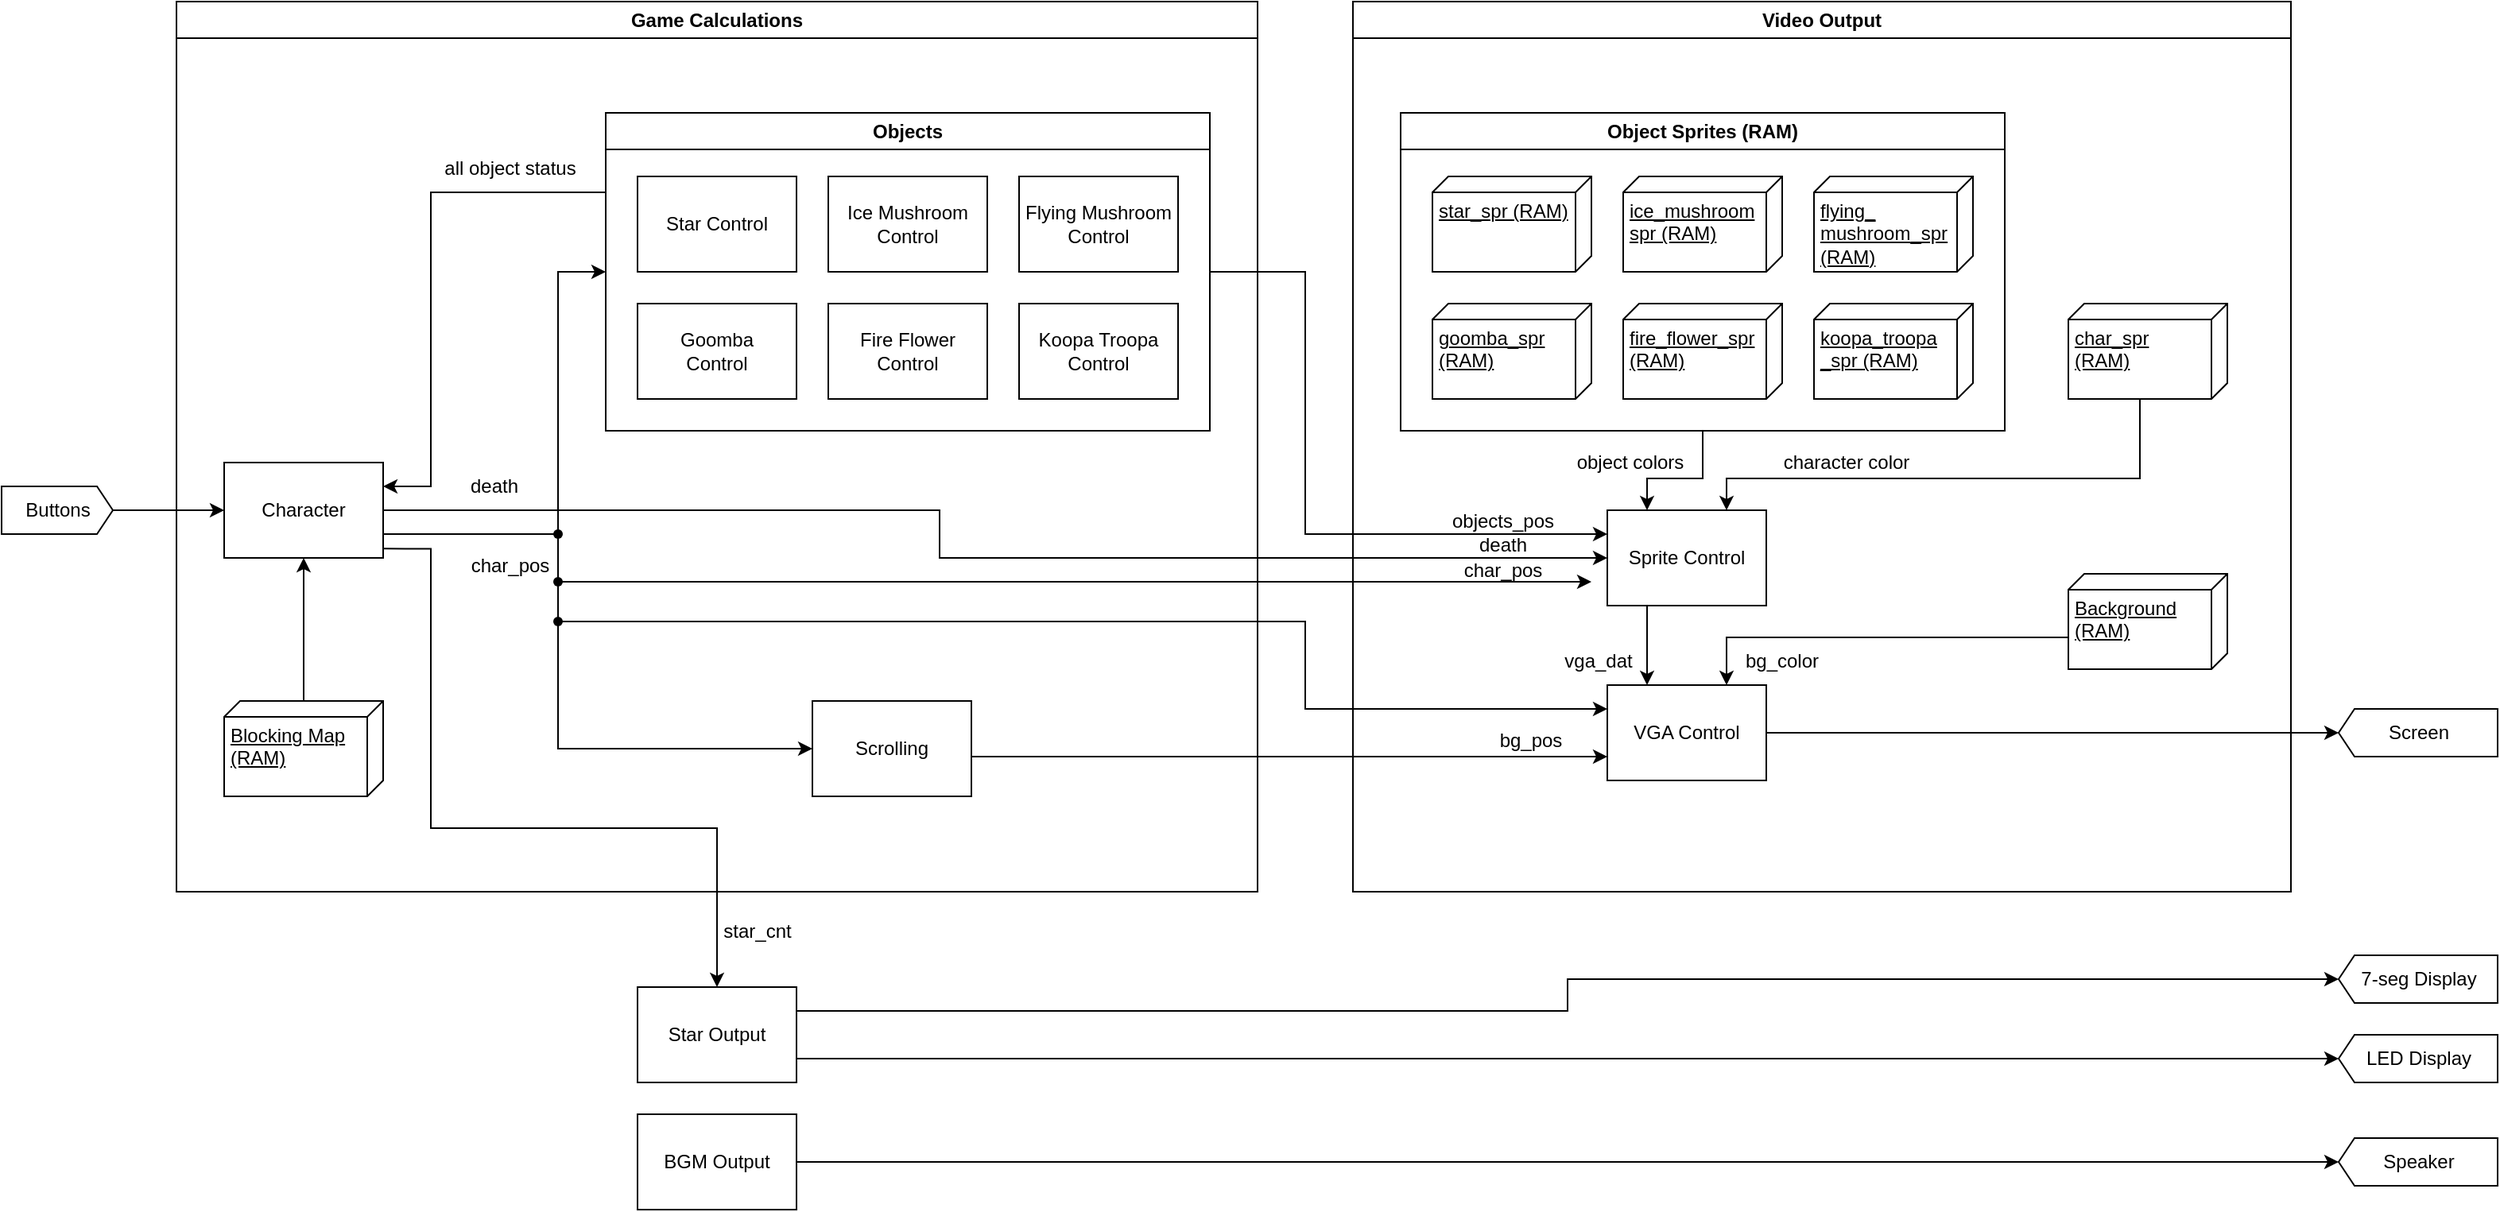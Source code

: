 <mxfile version="24.4.8" type="device">
  <diagram name="Page-1" id="mCAS3zWS1jq8F9CTMOA5">
    <mxGraphModel dx="623" dy="1061" grid="0" gridSize="10" guides="1" tooltips="1" connect="1" arrows="1" fold="1" page="1" pageScale="1" pageWidth="1600" pageHeight="900" background="#ffffff" math="0" shadow="0">
      <root>
        <mxCell id="0" />
        <mxCell id="1" parent="0" />
        <mxCell id="n9SyXKmSAYaJPbStBQAH-39" style="edgeStyle=orthogonalEdgeStyle;rounded=0;orthogonalLoop=1;jettySize=auto;html=1;exitX=0;exitY=0.25;exitDx=0;exitDy=0;entryX=1;entryY=0.25;entryDx=0;entryDy=0;" edge="1" parent="1" source="n9SyXKmSAYaJPbStBQAH-7" target="n9SyXKmSAYaJPbStBQAH-17">
          <mxGeometry relative="1" as="geometry">
            <Array as="points">
              <mxPoint x="280" y="190" />
              <mxPoint x="280" y="375" />
            </Array>
          </mxGeometry>
        </mxCell>
        <mxCell id="n9SyXKmSAYaJPbStBQAH-35" style="edgeStyle=orthogonalEdgeStyle;rounded=0;orthogonalLoop=1;jettySize=auto;html=1;exitX=1;exitY=0.75;exitDx=0;exitDy=0;entryX=0;entryY=0.5;entryDx=0;entryDy=0;" edge="1" parent="1" source="n9SyXKmSAYaJPbStBQAH-17" target="n9SyXKmSAYaJPbStBQAH-27">
          <mxGeometry relative="1" as="geometry">
            <mxPoint x="350" y="510" as="targetPoint" />
            <Array as="points">
              <mxPoint x="360" y="405" />
              <mxPoint x="360" y="540" />
            </Array>
          </mxGeometry>
        </mxCell>
        <mxCell id="n9SyXKmSAYaJPbStBQAH-38" style="edgeStyle=orthogonalEdgeStyle;rounded=0;orthogonalLoop=1;jettySize=auto;html=1;exitX=1;exitY=0.75;exitDx=0;exitDy=0;entryX=0;entryY=0.5;entryDx=0;entryDy=0;" edge="1" parent="1" source="n9SyXKmSAYaJPbStBQAH-17" target="n9SyXKmSAYaJPbStBQAH-7">
          <mxGeometry relative="1" as="geometry">
            <Array as="points">
              <mxPoint x="360" y="405" />
              <mxPoint x="360" y="240" />
            </Array>
          </mxGeometry>
        </mxCell>
        <mxCell id="n9SyXKmSAYaJPbStBQAH-64" style="edgeStyle=orthogonalEdgeStyle;rounded=0;orthogonalLoop=1;jettySize=auto;html=1;exitDx=0;exitDy=0;entryX=0;entryY=0.25;entryDx=0;entryDy=0;" edge="1" parent="1" source="n9SyXKmSAYaJPbStBQAH-74" target="n9SyXKmSAYaJPbStBQAH-42">
          <mxGeometry relative="1" as="geometry">
            <Array as="points">
              <mxPoint x="830" y="460" />
              <mxPoint x="830" y="515" />
            </Array>
          </mxGeometry>
        </mxCell>
        <mxCell id="n9SyXKmSAYaJPbStBQAH-76" style="edgeStyle=orthogonalEdgeStyle;rounded=0;orthogonalLoop=1;jettySize=auto;html=1;exitX=1;exitY=0.5;exitDx=0;exitDy=0;entryX=0;entryY=0.5;entryDx=0;entryDy=0;" edge="1" parent="1" source="n9SyXKmSAYaJPbStBQAH-17" target="n9SyXKmSAYaJPbStBQAH-43">
          <mxGeometry relative="1" as="geometry">
            <Array as="points">
              <mxPoint x="600" y="390" />
              <mxPoint x="600" y="420" />
            </Array>
          </mxGeometry>
        </mxCell>
        <mxCell id="n9SyXKmSAYaJPbStBQAH-121" style="edgeStyle=orthogonalEdgeStyle;rounded=0;orthogonalLoop=1;jettySize=auto;html=1;exitX=1.005;exitY=0.903;exitDx=0;exitDy=0;entryX=0.5;entryY=0;entryDx=0;entryDy=0;exitPerimeter=0;" edge="1" parent="1" source="n9SyXKmSAYaJPbStBQAH-17" target="n9SyXKmSAYaJPbStBQAH-110">
          <mxGeometry relative="1" as="geometry">
            <Array as="points">
              <mxPoint x="280" y="414" />
              <mxPoint x="280" y="590" />
              <mxPoint x="460" y="590" />
            </Array>
          </mxGeometry>
        </mxCell>
        <mxCell id="n9SyXKmSAYaJPbStBQAH-17" value="Character" style="rounded=0;whiteSpace=wrap;html=1;" vertex="1" parent="1">
          <mxGeometry x="150" y="360" width="100" height="60" as="geometry" />
        </mxCell>
        <mxCell id="n9SyXKmSAYaJPbStBQAH-31" style="edgeStyle=orthogonalEdgeStyle;rounded=0;orthogonalLoop=1;jettySize=auto;html=1;exitX=0;exitY=0;exitDx=0;exitDy=50;exitPerimeter=0;entryX=0.5;entryY=1;entryDx=0;entryDy=0;" edge="1" parent="1" source="n9SyXKmSAYaJPbStBQAH-19" target="n9SyXKmSAYaJPbStBQAH-17">
          <mxGeometry relative="1" as="geometry" />
        </mxCell>
        <mxCell id="n9SyXKmSAYaJPbStBQAH-93" style="edgeStyle=orthogonalEdgeStyle;rounded=0;orthogonalLoop=1;jettySize=auto;html=1;exitX=0;exitY=0;exitDx=60;exitDy=55;exitPerimeter=0;entryX=0.75;entryY=0;entryDx=0;entryDy=0;" edge="1" parent="1" source="n9SyXKmSAYaJPbStBQAH-20" target="n9SyXKmSAYaJPbStBQAH-43">
          <mxGeometry relative="1" as="geometry">
            <Array as="points">
              <mxPoint x="1355" y="370" />
              <mxPoint x="1095" y="370" />
            </Array>
          </mxGeometry>
        </mxCell>
        <mxCell id="n9SyXKmSAYaJPbStBQAH-20" value="char_spr (RAM)" style="verticalAlign=top;align=left;spacingTop=8;spacingLeft=2;spacingRight=12;shape=cube;size=10;direction=south;fontStyle=4;html=1;whiteSpace=wrap;" vertex="1" parent="1">
          <mxGeometry x="1310" y="260" width="100" height="60" as="geometry" />
        </mxCell>
        <mxCell id="n9SyXKmSAYaJPbStBQAH-30" style="edgeStyle=orthogonalEdgeStyle;rounded=0;orthogonalLoop=1;jettySize=auto;html=1;exitX=1;exitY=0.5;exitDx=0;exitDy=0;exitPerimeter=0;" edge="1" parent="1" source="n9SyXKmSAYaJPbStBQAH-21" target="n9SyXKmSAYaJPbStBQAH-17">
          <mxGeometry relative="1" as="geometry" />
        </mxCell>
        <mxCell id="n9SyXKmSAYaJPbStBQAH-21" value="Buttons" style="html=1;shadow=0;dashed=0;align=center;verticalAlign=middle;shape=mxgraph.arrows2.arrow;dy=0;dx=10;notch=0;" vertex="1" parent="1">
          <mxGeometry x="10" y="375" width="70" height="30" as="geometry" />
        </mxCell>
        <mxCell id="n9SyXKmSAYaJPbStBQAH-23" value="Screen" style="html=1;shadow=0;dashed=0;align=center;verticalAlign=middle;shape=mxgraph.arrows2.arrow;dy=0;dx=10;notch=0;direction=west;" vertex="1" parent="1">
          <mxGeometry x="1480" y="515" width="100" height="30" as="geometry" />
        </mxCell>
        <mxCell id="n9SyXKmSAYaJPbStBQAH-24" value="7-seg Display" style="html=1;shadow=0;dashed=0;align=center;verticalAlign=middle;shape=mxgraph.arrows2.arrow;dy=0;dx=10;notch=0;direction=west;" vertex="1" parent="1">
          <mxGeometry x="1480" y="670" width="100" height="30" as="geometry" />
        </mxCell>
        <mxCell id="n9SyXKmSAYaJPbStBQAH-25" value="Speaker" style="html=1;shadow=0;dashed=0;align=center;verticalAlign=middle;shape=mxgraph.arrows2.arrow;dy=0;dx=10;notch=0;direction=west;" vertex="1" parent="1">
          <mxGeometry x="1480" y="785" width="100" height="30" as="geometry" />
        </mxCell>
        <mxCell id="n9SyXKmSAYaJPbStBQAH-42" value="VGA Control" style="rounded=0;whiteSpace=wrap;html=1;" vertex="1" parent="1">
          <mxGeometry x="1020" y="500" width="100" height="60" as="geometry" />
        </mxCell>
        <mxCell id="n9SyXKmSAYaJPbStBQAH-108" style="edgeStyle=orthogonalEdgeStyle;rounded=0;orthogonalLoop=1;jettySize=auto;html=1;exitX=0.25;exitY=1;exitDx=0;exitDy=0;entryX=0.25;entryY=0;entryDx=0;entryDy=0;" edge="1" parent="1" source="n9SyXKmSAYaJPbStBQAH-43" target="n9SyXKmSAYaJPbStBQAH-42">
          <mxGeometry relative="1" as="geometry" />
        </mxCell>
        <mxCell id="n9SyXKmSAYaJPbStBQAH-43" value="Sprite Control" style="rounded=0;whiteSpace=wrap;html=1;" vertex="1" parent="1">
          <mxGeometry x="1020" y="390" width="100" height="60" as="geometry" />
        </mxCell>
        <mxCell id="n9SyXKmSAYaJPbStBQAH-44" value="Game Calculations" style="swimlane;whiteSpace=wrap;html=1;" vertex="1" parent="1">
          <mxGeometry x="120" y="70" width="680" height="560" as="geometry" />
        </mxCell>
        <mxCell id="n9SyXKmSAYaJPbStBQAH-27" value="Scrolling" style="rounded=0;whiteSpace=wrap;html=1;" vertex="1" parent="n9SyXKmSAYaJPbStBQAH-44">
          <mxGeometry x="400" y="440" width="100" height="60" as="geometry" />
        </mxCell>
        <mxCell id="n9SyXKmSAYaJPbStBQAH-7" value="Objects" style="swimlane;whiteSpace=wrap;html=1;" vertex="1" parent="n9SyXKmSAYaJPbStBQAH-44">
          <mxGeometry x="270" y="70" width="380" height="200" as="geometry">
            <mxRectangle x="560" y="10" width="80" height="30" as="alternateBounds" />
          </mxGeometry>
        </mxCell>
        <mxCell id="n9SyXKmSAYaJPbStBQAH-1" value="Star Control" style="rounded=0;whiteSpace=wrap;html=1;" vertex="1" parent="n9SyXKmSAYaJPbStBQAH-7">
          <mxGeometry x="20" y="40" width="100" height="60" as="geometry" />
        </mxCell>
        <mxCell id="n9SyXKmSAYaJPbStBQAH-10" value="Goomba&lt;div&gt;Control&lt;/div&gt;" style="rounded=0;whiteSpace=wrap;html=1;" vertex="1" parent="n9SyXKmSAYaJPbStBQAH-7">
          <mxGeometry x="20" y="120" width="100" height="60" as="geometry" />
        </mxCell>
        <mxCell id="n9SyXKmSAYaJPbStBQAH-11" value="Ice Mushroom&lt;div&gt;Control&lt;/div&gt;" style="rounded=0;whiteSpace=wrap;html=1;" vertex="1" parent="n9SyXKmSAYaJPbStBQAH-7">
          <mxGeometry x="140" y="40" width="100" height="60" as="geometry" />
        </mxCell>
        <mxCell id="n9SyXKmSAYaJPbStBQAH-12" value="Fire Flower&lt;div&gt;Control&lt;/div&gt;" style="rounded=0;whiteSpace=wrap;html=1;" vertex="1" parent="n9SyXKmSAYaJPbStBQAH-7">
          <mxGeometry x="140" y="120" width="100" height="60" as="geometry" />
        </mxCell>
        <mxCell id="n9SyXKmSAYaJPbStBQAH-13" value="Flying Mushroom&lt;div&gt;Control&lt;/div&gt;" style="rounded=0;whiteSpace=wrap;html=1;" vertex="1" parent="n9SyXKmSAYaJPbStBQAH-7">
          <mxGeometry x="260" y="40" width="100" height="60" as="geometry" />
        </mxCell>
        <mxCell id="n9SyXKmSAYaJPbStBQAH-14" value="Koopa Troopa&lt;div&gt;Control&lt;/div&gt;" style="rounded=0;whiteSpace=wrap;html=1;" vertex="1" parent="n9SyXKmSAYaJPbStBQAH-7">
          <mxGeometry x="260" y="120" width="100" height="60" as="geometry" />
        </mxCell>
        <mxCell id="n9SyXKmSAYaJPbStBQAH-41" value="all object status" style="text;html=1;align=center;verticalAlign=middle;whiteSpace=wrap;rounded=0;" vertex="1" parent="n9SyXKmSAYaJPbStBQAH-44">
          <mxGeometry x="160" y="90" width="100" height="30" as="geometry" />
        </mxCell>
        <mxCell id="n9SyXKmSAYaJPbStBQAH-77" value="death" style="text;html=1;align=center;verticalAlign=middle;whiteSpace=wrap;rounded=0;" vertex="1" parent="n9SyXKmSAYaJPbStBQAH-44">
          <mxGeometry x="170" y="290" width="60" height="30" as="geometry" />
        </mxCell>
        <mxCell id="n9SyXKmSAYaJPbStBQAH-78" value="char_pos" style="text;html=1;align=center;verticalAlign=middle;whiteSpace=wrap;rounded=0;" vertex="1" parent="n9SyXKmSAYaJPbStBQAH-44">
          <mxGeometry x="180" y="340" width="60" height="30" as="geometry" />
        </mxCell>
        <mxCell id="n9SyXKmSAYaJPbStBQAH-19" value="Blocking Map (RAM)" style="verticalAlign=top;align=left;spacingTop=8;spacingLeft=2;spacingRight=12;shape=cube;size=10;direction=south;fontStyle=4;html=1;whiteSpace=wrap;" vertex="1" parent="n9SyXKmSAYaJPbStBQAH-44">
          <mxGeometry x="30" y="440" width="100" height="60" as="geometry" />
        </mxCell>
        <mxCell id="n9SyXKmSAYaJPbStBQAH-109" style="edgeStyle=orthogonalEdgeStyle;rounded=0;orthogonalLoop=1;jettySize=auto;html=1;exitX=0;exitY=0;exitDx=35;exitDy=100;exitPerimeter=0;entryX=0.75;entryY=0;entryDx=0;entryDy=0;" edge="1" parent="1" source="n9SyXKmSAYaJPbStBQAH-47" target="n9SyXKmSAYaJPbStBQAH-42">
          <mxGeometry relative="1" as="geometry">
            <Array as="points">
              <mxPoint x="1310" y="470" />
              <mxPoint x="1095" y="470" />
            </Array>
          </mxGeometry>
        </mxCell>
        <mxCell id="n9SyXKmSAYaJPbStBQAH-47" value="Background&lt;div&gt;(RAM)&lt;/div&gt;" style="verticalAlign=top;align=left;spacingTop=8;spacingLeft=2;spacingRight=12;shape=cube;size=10;direction=south;fontStyle=4;html=1;whiteSpace=wrap;" vertex="1" parent="1">
          <mxGeometry x="1310" y="430" width="100" height="60" as="geometry" />
        </mxCell>
        <mxCell id="n9SyXKmSAYaJPbStBQAH-86" style="edgeStyle=orthogonalEdgeStyle;rounded=0;orthogonalLoop=1;jettySize=auto;html=1;exitX=0.5;exitY=1;exitDx=0;exitDy=0;entryX=0.25;entryY=0;entryDx=0;entryDy=0;" edge="1" parent="1" source="n9SyXKmSAYaJPbStBQAH-52" target="n9SyXKmSAYaJPbStBQAH-43">
          <mxGeometry relative="1" as="geometry">
            <Array as="points">
              <mxPoint x="1080" y="370" />
              <mxPoint x="1045" y="370" />
            </Array>
          </mxGeometry>
        </mxCell>
        <mxCell id="n9SyXKmSAYaJPbStBQAH-52" value="Object Sprites (RAM)" style="swimlane;whiteSpace=wrap;html=1;" vertex="1" parent="1">
          <mxGeometry x="890" y="140" width="380" height="200" as="geometry">
            <mxRectangle x="560" y="10" width="80" height="30" as="alternateBounds" />
          </mxGeometry>
        </mxCell>
        <mxCell id="n9SyXKmSAYaJPbStBQAH-26" value="star_spr (RAM)" style="verticalAlign=top;align=left;spacingTop=8;spacingLeft=2;spacingRight=12;shape=cube;size=10;direction=south;fontStyle=4;html=1;whiteSpace=wrap;" vertex="1" parent="n9SyXKmSAYaJPbStBQAH-52">
          <mxGeometry x="20" y="40" width="100" height="60" as="geometry" />
        </mxCell>
        <mxCell id="n9SyXKmSAYaJPbStBQAH-88" value="goomba_spr&lt;div&gt;(RAM)&lt;br&gt;&lt;/div&gt;" style="verticalAlign=top;align=left;spacingTop=8;spacingLeft=2;spacingRight=12;shape=cube;size=10;direction=south;fontStyle=4;html=1;whiteSpace=wrap;" vertex="1" parent="n9SyXKmSAYaJPbStBQAH-52">
          <mxGeometry x="20" y="120" width="100" height="60" as="geometry" />
        </mxCell>
        <mxCell id="n9SyXKmSAYaJPbStBQAH-89" value="ice_mushroom&lt;div&gt;spr&amp;nbsp;&lt;span style=&quot;background-color: initial;&quot;&gt;(RAM)&lt;/span&gt;&lt;/div&gt;" style="verticalAlign=top;align=left;spacingTop=8;spacingLeft=2;spacingRight=12;shape=cube;size=10;direction=south;fontStyle=4;html=1;whiteSpace=wrap;" vertex="1" parent="n9SyXKmSAYaJPbStBQAH-52">
          <mxGeometry x="140" y="40" width="100" height="60" as="geometry" />
        </mxCell>
        <mxCell id="n9SyXKmSAYaJPbStBQAH-90" value="fire_flower_spr&lt;div&gt;(RAM)&lt;br&gt;&lt;/div&gt;" style="verticalAlign=top;align=left;spacingTop=8;spacingLeft=2;spacingRight=12;shape=cube;size=10;direction=south;fontStyle=4;html=1;whiteSpace=wrap;" vertex="1" parent="n9SyXKmSAYaJPbStBQAH-52">
          <mxGeometry x="140" y="120" width="100" height="60" as="geometry" />
        </mxCell>
        <mxCell id="n9SyXKmSAYaJPbStBQAH-91" value="flying_&lt;div&gt;mushroom&lt;span style=&quot;background-color: initial;&quot;&gt;_spr&lt;/span&gt;&lt;/div&gt;&lt;div&gt;(RAM)&lt;span style=&quot;background-color: initial;&quot;&gt;&lt;br&gt;&lt;/span&gt;&lt;/div&gt;" style="verticalAlign=top;align=left;spacingTop=8;spacingLeft=2;spacingRight=12;shape=cube;size=10;direction=south;fontStyle=4;html=1;whiteSpace=wrap;" vertex="1" parent="n9SyXKmSAYaJPbStBQAH-52">
          <mxGeometry x="260" y="40" width="100" height="60" as="geometry" />
        </mxCell>
        <mxCell id="n9SyXKmSAYaJPbStBQAH-92" value="koopa_troopa&lt;div&gt;_spr&amp;nbsp;&lt;span style=&quot;background-color: initial;&quot;&gt;(RAM)&lt;/span&gt;&lt;/div&gt;" style="verticalAlign=top;align=left;spacingTop=8;spacingLeft=2;spacingRight=12;shape=cube;size=10;direction=south;fontStyle=4;html=1;whiteSpace=wrap;" vertex="1" parent="n9SyXKmSAYaJPbStBQAH-52">
          <mxGeometry x="260" y="120" width="100" height="60" as="geometry" />
        </mxCell>
        <mxCell id="n9SyXKmSAYaJPbStBQAH-72" value="" style="shape=waypoint;sketch=0;fillStyle=solid;size=6;pointerEvents=1;points=[];fillColor=none;resizable=0;rotatable=0;perimeter=centerPerimeter;snapToPoint=1;" vertex="1" parent="1">
          <mxGeometry x="350" y="395" width="20" height="20" as="geometry" />
        </mxCell>
        <mxCell id="n9SyXKmSAYaJPbStBQAH-74" value="" style="shape=waypoint;sketch=0;fillStyle=solid;size=6;pointerEvents=1;points=[];fillColor=none;resizable=0;rotatable=0;perimeter=centerPerimeter;snapToPoint=1;" vertex="1" parent="1">
          <mxGeometry x="350" y="450" width="20" height="20" as="geometry" />
        </mxCell>
        <mxCell id="n9SyXKmSAYaJPbStBQAH-82" style="edgeStyle=orthogonalEdgeStyle;rounded=0;orthogonalLoop=1;jettySize=auto;html=1;exitX=1;exitY=0.5;exitDx=0;exitDy=0;entryX=0;entryY=0.75;entryDx=0;entryDy=0;" edge="1" parent="1" source="n9SyXKmSAYaJPbStBQAH-27" target="n9SyXKmSAYaJPbStBQAH-42">
          <mxGeometry relative="1" as="geometry">
            <Array as="points">
              <mxPoint x="620" y="545" />
            </Array>
          </mxGeometry>
        </mxCell>
        <mxCell id="n9SyXKmSAYaJPbStBQAH-87" value="object colors" style="text;html=1;align=center;verticalAlign=middle;resizable=0;points=[];autosize=1;strokeColor=none;fillColor=none;" vertex="1" parent="1">
          <mxGeometry x="989" y="345" width="90" height="30" as="geometry" />
        </mxCell>
        <mxCell id="n9SyXKmSAYaJPbStBQAH-94" value="character color" style="text;html=1;align=center;verticalAlign=middle;resizable=0;points=[];autosize=1;strokeColor=none;fillColor=none;" vertex="1" parent="1">
          <mxGeometry x="1120" y="345" width="100" height="30" as="geometry" />
        </mxCell>
        <mxCell id="n9SyXKmSAYaJPbStBQAH-96" style="edgeStyle=orthogonalEdgeStyle;rounded=0;orthogonalLoop=1;jettySize=auto;html=1;entryX=0;entryY=0.5;entryDx=0;entryDy=0;" edge="1" parent="1" source="n9SyXKmSAYaJPbStBQAH-97">
          <mxGeometry relative="1" as="geometry">
            <mxPoint x="360" y="410" as="sourcePoint" />
            <mxPoint x="1010" y="435" as="targetPoint" />
            <Array as="points">
              <mxPoint x="360" y="435" />
            </Array>
          </mxGeometry>
        </mxCell>
        <mxCell id="n9SyXKmSAYaJPbStBQAH-97" value="" style="shape=waypoint;sketch=0;fillStyle=solid;size=6;pointerEvents=1;points=[];fillColor=none;resizable=0;rotatable=0;perimeter=centerPerimeter;snapToPoint=1;" vertex="1" parent="1">
          <mxGeometry x="350" y="425" width="20" height="20" as="geometry" />
        </mxCell>
        <mxCell id="n9SyXKmSAYaJPbStBQAH-99" style="edgeStyle=orthogonalEdgeStyle;rounded=0;orthogonalLoop=1;jettySize=auto;html=1;exitX=1;exitY=0.5;exitDx=0;exitDy=0;entryX=0;entryY=0.25;entryDx=0;entryDy=0;" edge="1" parent="1" source="n9SyXKmSAYaJPbStBQAH-7" target="n9SyXKmSAYaJPbStBQAH-43">
          <mxGeometry relative="1" as="geometry">
            <Array as="points">
              <mxPoint x="830" y="240" />
              <mxPoint x="830" y="405" />
            </Array>
          </mxGeometry>
        </mxCell>
        <mxCell id="n9SyXKmSAYaJPbStBQAH-100" value="objects_pos" style="text;html=1;align=center;verticalAlign=middle;resizable=0;points=[];autosize=1;strokeColor=none;fillColor=none;" vertex="1" parent="1">
          <mxGeometry x="909" y="382" width="90" height="30" as="geometry" />
        </mxCell>
        <mxCell id="n9SyXKmSAYaJPbStBQAH-101" value="death" style="text;html=1;align=center;verticalAlign=middle;resizable=0;points=[];autosize=1;strokeColor=none;fillColor=none;" vertex="1" parent="1">
          <mxGeometry x="929" y="397" width="50" height="30" as="geometry" />
        </mxCell>
        <mxCell id="n9SyXKmSAYaJPbStBQAH-102" value="char_pos" style="text;html=1;align=center;verticalAlign=middle;resizable=0;points=[];autosize=1;strokeColor=none;fillColor=none;" vertex="1" parent="1">
          <mxGeometry x="919" y="413" width="70" height="30" as="geometry" />
        </mxCell>
        <mxCell id="n9SyXKmSAYaJPbStBQAH-104" value="vga_dat" style="text;html=1;align=center;verticalAlign=middle;resizable=0;points=[];autosize=1;strokeColor=none;fillColor=none;" vertex="1" parent="1">
          <mxGeometry x="979" y="470" width="70" height="30" as="geometry" />
        </mxCell>
        <mxCell id="n9SyXKmSAYaJPbStBQAH-105" value="bg_color" style="text;html=1;align=center;verticalAlign=middle;whiteSpace=wrap;rounded=0;" vertex="1" parent="1">
          <mxGeometry x="1100" y="470" width="60" height="30" as="geometry" />
        </mxCell>
        <mxCell id="n9SyXKmSAYaJPbStBQAH-106" style="edgeStyle=orthogonalEdgeStyle;rounded=0;orthogonalLoop=1;jettySize=auto;html=1;exitX=1;exitY=0.5;exitDx=0;exitDy=0;entryX=1;entryY=0.5;entryDx=0;entryDy=0;entryPerimeter=0;" edge="1" parent="1" source="n9SyXKmSAYaJPbStBQAH-42" target="n9SyXKmSAYaJPbStBQAH-23">
          <mxGeometry relative="1" as="geometry" />
        </mxCell>
        <mxCell id="n9SyXKmSAYaJPbStBQAH-110" value="Star Output" style="rounded=0;whiteSpace=wrap;html=1;" vertex="1" parent="1">
          <mxGeometry x="410" y="690" width="100" height="60" as="geometry" />
        </mxCell>
        <mxCell id="n9SyXKmSAYaJPbStBQAH-111" value="BGM Output" style="rounded=0;whiteSpace=wrap;html=1;" vertex="1" parent="1">
          <mxGeometry x="410" y="770" width="100" height="60" as="geometry" />
        </mxCell>
        <mxCell id="n9SyXKmSAYaJPbStBQAH-112" value="Video Output" style="swimlane;whiteSpace=wrap;html=1;" vertex="1" parent="1">
          <mxGeometry x="860" y="70" width="590" height="560" as="geometry" />
        </mxCell>
        <mxCell id="n9SyXKmSAYaJPbStBQAH-79" value="bg_pos" style="text;html=1;align=center;verticalAlign=middle;whiteSpace=wrap;rounded=0;" vertex="1" parent="n9SyXKmSAYaJPbStBQAH-112">
          <mxGeometry x="82" y="450" width="60" height="30" as="geometry" />
        </mxCell>
        <mxCell id="n9SyXKmSAYaJPbStBQAH-113" value="LED Display" style="html=1;shadow=0;dashed=0;align=center;verticalAlign=middle;shape=mxgraph.arrows2.arrow;dy=0;dx=10;notch=0;direction=west;" vertex="1" parent="1">
          <mxGeometry x="1480" y="720" width="100" height="30" as="geometry" />
        </mxCell>
        <mxCell id="n9SyXKmSAYaJPbStBQAH-114" style="edgeStyle=orthogonalEdgeStyle;rounded=0;orthogonalLoop=1;jettySize=auto;html=1;exitX=1;exitY=0.25;exitDx=0;exitDy=0;entryX=1;entryY=0.5;entryDx=0;entryDy=0;entryPerimeter=0;" edge="1" parent="1" source="n9SyXKmSAYaJPbStBQAH-110" target="n9SyXKmSAYaJPbStBQAH-24">
          <mxGeometry relative="1" as="geometry" />
        </mxCell>
        <mxCell id="n9SyXKmSAYaJPbStBQAH-115" style="edgeStyle=orthogonalEdgeStyle;rounded=0;orthogonalLoop=1;jettySize=auto;html=1;exitX=1;exitY=0.75;exitDx=0;exitDy=0;entryX=1;entryY=0.5;entryDx=0;entryDy=0;entryPerimeter=0;" edge="1" parent="1" source="n9SyXKmSAYaJPbStBQAH-110" target="n9SyXKmSAYaJPbStBQAH-113">
          <mxGeometry relative="1" as="geometry" />
        </mxCell>
        <mxCell id="n9SyXKmSAYaJPbStBQAH-116" style="edgeStyle=orthogonalEdgeStyle;rounded=0;orthogonalLoop=1;jettySize=auto;html=1;exitX=1;exitY=0.5;exitDx=0;exitDy=0;entryX=1;entryY=0.5;entryDx=0;entryDy=0;entryPerimeter=0;" edge="1" parent="1" source="n9SyXKmSAYaJPbStBQAH-111" target="n9SyXKmSAYaJPbStBQAH-25">
          <mxGeometry relative="1" as="geometry" />
        </mxCell>
        <mxCell id="n9SyXKmSAYaJPbStBQAH-118" value="star_cnt" style="text;html=1;align=center;verticalAlign=middle;resizable=0;points=[];autosize=1;strokeColor=none;fillColor=none;" vertex="1" parent="1">
          <mxGeometry x="450" y="640" width="70" height="30" as="geometry" />
        </mxCell>
      </root>
    </mxGraphModel>
  </diagram>
</mxfile>
